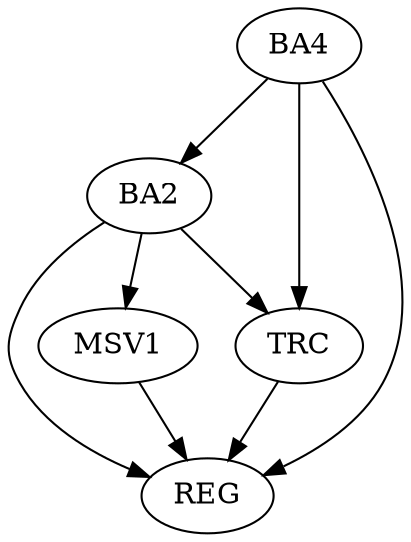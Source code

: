 strict digraph G {
  BA2 [ label="BA2" ];
  BA4 [ label="BA4" ];
  REG [ label="REG" ];
  TRC [ label="TRC" ];
  MSV1 [ label="MSV1" ];
  BA4 -> BA2;
  BA2 -> REG;
  BA4 -> REG;
  BA2 -> TRC;
  BA4 -> TRC;
  TRC -> REG;
  BA2 -> MSV1;
  MSV1 -> REG;
}
